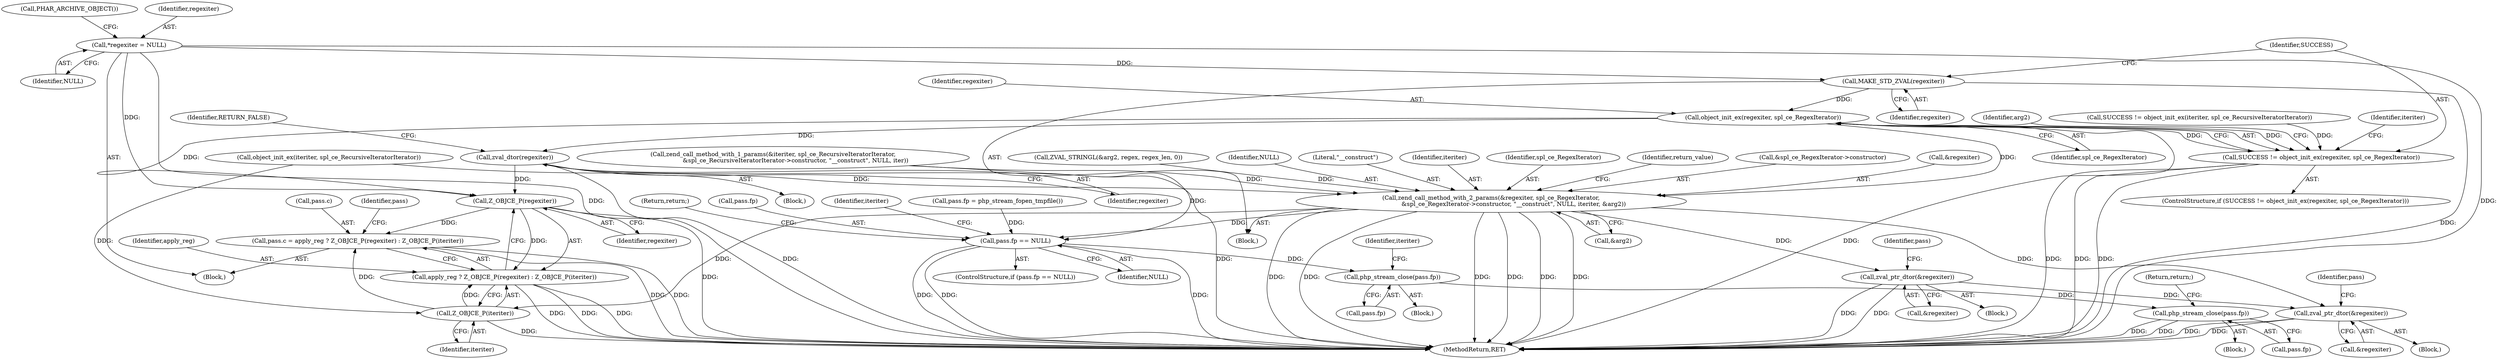 digraph "0_php_bf58162ddf970f63502837f366930e44d6a992cf_3@pointer" {
"1000250" [label="(Call,object_init_ex(regexiter, spl_ce_RegexIterator))"];
"1000245" [label="(Call,MAKE_STD_ZVAL(regexiter))"];
"1000124" [label="(Call,*regexiter = NULL)"];
"1000248" [label="(Call,SUCCESS != object_init_ex(regexiter, spl_ce_RegexIterator))"];
"1000257" [label="(Call,zval_dtor(regexiter))"];
"1000290" [label="(Call,Z_OBJCE_P(regexiter))"];
"1000284" [label="(Call,pass.c = apply_reg ? Z_OBJCE_P(regexiter) : Z_OBJCE_P(iteriter))"];
"1000288" [label="(Call,apply_reg ? Z_OBJCE_P(regexiter) : Z_OBJCE_P(iteriter))"];
"1000269" [label="(Call,zend_call_method_with_2_params(&regexiter, spl_ce_RegexIterator,\n                        &spl_ce_RegexIterator->constructor, \"__construct\", NULL, iteriter, &arg2))"];
"1000292" [label="(Call,Z_OBJCE_P(iteriter))"];
"1000325" [label="(Call,pass.fp == NULL)"];
"1000343" [label="(Call,php_stream_close(pass.fp))"];
"1000357" [label="(Call,php_stream_close(pass.fp))"];
"1000340" [label="(Call,zval_ptr_dtor(&regexiter))"];
"1000354" [label="(Call,zval_ptr_dtor(&regexiter))"];
"1000246" [label="(Identifier,regexiter)"];
"1000336" [label="(Identifier,iteriter)"];
"1000249" [label="(Identifier,SUCCESS)"];
"1000259" [label="(Identifier,RETURN_FALSE)"];
"1000296" [label="(Identifier,pass)"];
"1000354" [label="(Call,zval_ptr_dtor(&regexiter))"];
"1000272" [label="(Identifier,spl_ce_RegexIterator)"];
"1000344" [label="(Call,pass.fp)"];
"1000283" [label="(Identifier,return_value)"];
"1000353" [label="(Block,)"];
"1000103" [label="(Block,)"];
"1000273" [label="(Call,&spl_ce_RegexIterator->constructor)"];
"1000251" [label="(Identifier,regexiter)"];
"1000319" [label="(Call,pass.fp = php_stream_fopen_tmpfile())"];
"1000325" [label="(Call,pass.fp == NULL)"];
"1000253" [label="(Block,)"];
"1000359" [label="(Identifier,pass)"];
"1000284" [label="(Call,pass.c = apply_reg ? Z_OBJCE_P(regexiter) : Z_OBJCE_P(iteriter))"];
"1000270" [label="(Call,&regexiter)"];
"1000258" [label="(Identifier,regexiter)"];
"1000358" [label="(Call,pass.fp)"];
"1000257" [label="(Call,zval_dtor(regexiter))"];
"1000347" [label="(Block,)"];
"1000355" [label="(Call,&regexiter)"];
"1000357" [label="(Call,php_stream_close(pass.fp))"];
"1000331" [label="(Return,return;)"];
"1000280" [label="(Call,&arg2)"];
"1000290" [label="(Call,Z_OBJCE_P(regexiter))"];
"1000252" [label="(Identifier,spl_ce_RegexIterator)"];
"1000340" [label="(Call,zval_ptr_dtor(&regexiter))"];
"1000339" [label="(Block,)"];
"1000128" [label="(Call,PHAR_ARCHIVE_OBJECT())"];
"1000326" [label="(Call,pass.fp)"];
"1000292" [label="(Call,Z_OBJCE_P(iteriter))"];
"1000126" [label="(Identifier,NULL)"];
"1000324" [label="(ControlStructure,if (pass.fp == NULL))"];
"1000199" [label="(Call,SUCCESS != object_init_ex(iteriter, spl_ce_RecursiveIteratorIterator))"];
"1000333" [label="(Block,)"];
"1000201" [label="(Call,object_init_ex(iteriter, spl_ce_RecursiveIteratorIterator))"];
"1000125" [label="(Identifier,regexiter)"];
"1000241" [label="(Block,)"];
"1000263" [label="(Call,ZVAL_STRINGL(&arg2, regex, regex_len, 0))"];
"1000329" [label="(Identifier,NULL)"];
"1000212" [label="(Call,zend_call_method_with_1_params(&iteriter, spl_ce_RecursiveIteratorIterator,\n                        &spl_ce_RecursiveIteratorIterator->constructor, \"__construct\", NULL, iter))"];
"1000341" [label="(Call,&regexiter)"];
"1000345" [label="(Identifier,pass)"];
"1000248" [label="(Call,SUCCESS != object_init_ex(regexiter, spl_ce_RegexIterator))"];
"1000247" [label="(ControlStructure,if (SUCCESS != object_init_ex(regexiter, spl_ce_RegexIterator)))"];
"1000285" [label="(Call,pass.c)"];
"1000269" [label="(Call,zend_call_method_with_2_params(&regexiter, spl_ce_RegexIterator,\n                        &spl_ce_RegexIterator->constructor, \"__construct\", NULL, iteriter, &arg2))"];
"1000288" [label="(Call,apply_reg ? Z_OBJCE_P(regexiter) : Z_OBJCE_P(iteriter))"];
"1000289" [label="(Identifier,apply_reg)"];
"1000256" [label="(Identifier,iteriter)"];
"1000278" [label="(Identifier,NULL)"];
"1000277" [label="(Literal,\"__construct\")"];
"1000389" [label="(MethodReturn,RET)"];
"1000250" [label="(Call,object_init_ex(regexiter, spl_ce_RegexIterator))"];
"1000245" [label="(Call,MAKE_STD_ZVAL(regexiter))"];
"1000279" [label="(Identifier,iteriter)"];
"1000343" [label="(Call,php_stream_close(pass.fp))"];
"1000291" [label="(Identifier,regexiter)"];
"1000361" [label="(Return,return;)"];
"1000262" [label="(Identifier,arg2)"];
"1000124" [label="(Call,*regexiter = NULL)"];
"1000293" [label="(Identifier,iteriter)"];
"1000350" [label="(Identifier,iteriter)"];
"1000250" -> "1000248"  [label="AST: "];
"1000250" -> "1000252"  [label="CFG: "];
"1000251" -> "1000250"  [label="AST: "];
"1000252" -> "1000250"  [label="AST: "];
"1000248" -> "1000250"  [label="CFG: "];
"1000250" -> "1000389"  [label="DDG: "];
"1000250" -> "1000248"  [label="DDG: "];
"1000250" -> "1000248"  [label="DDG: "];
"1000245" -> "1000250"  [label="DDG: "];
"1000250" -> "1000257"  [label="DDG: "];
"1000250" -> "1000269"  [label="DDG: "];
"1000250" -> "1000290"  [label="DDG: "];
"1000245" -> "1000241"  [label="AST: "];
"1000245" -> "1000246"  [label="CFG: "];
"1000246" -> "1000245"  [label="AST: "];
"1000249" -> "1000245"  [label="CFG: "];
"1000245" -> "1000389"  [label="DDG: "];
"1000124" -> "1000245"  [label="DDG: "];
"1000124" -> "1000103"  [label="AST: "];
"1000124" -> "1000126"  [label="CFG: "];
"1000125" -> "1000124"  [label="AST: "];
"1000126" -> "1000124"  [label="AST: "];
"1000128" -> "1000124"  [label="CFG: "];
"1000124" -> "1000389"  [label="DDG: "];
"1000124" -> "1000389"  [label="DDG: "];
"1000124" -> "1000290"  [label="DDG: "];
"1000248" -> "1000247"  [label="AST: "];
"1000249" -> "1000248"  [label="AST: "];
"1000256" -> "1000248"  [label="CFG: "];
"1000262" -> "1000248"  [label="CFG: "];
"1000248" -> "1000389"  [label="DDG: "];
"1000248" -> "1000389"  [label="DDG: "];
"1000248" -> "1000389"  [label="DDG: "];
"1000199" -> "1000248"  [label="DDG: "];
"1000257" -> "1000253"  [label="AST: "];
"1000257" -> "1000258"  [label="CFG: "];
"1000258" -> "1000257"  [label="AST: "];
"1000259" -> "1000257"  [label="CFG: "];
"1000257" -> "1000389"  [label="DDG: "];
"1000257" -> "1000389"  [label="DDG: "];
"1000257" -> "1000290"  [label="DDG: "];
"1000290" -> "1000288"  [label="AST: "];
"1000290" -> "1000291"  [label="CFG: "];
"1000291" -> "1000290"  [label="AST: "];
"1000288" -> "1000290"  [label="CFG: "];
"1000290" -> "1000389"  [label="DDG: "];
"1000290" -> "1000284"  [label="DDG: "];
"1000290" -> "1000288"  [label="DDG: "];
"1000284" -> "1000103"  [label="AST: "];
"1000284" -> "1000288"  [label="CFG: "];
"1000285" -> "1000284"  [label="AST: "];
"1000288" -> "1000284"  [label="AST: "];
"1000296" -> "1000284"  [label="CFG: "];
"1000284" -> "1000389"  [label="DDG: "];
"1000284" -> "1000389"  [label="DDG: "];
"1000292" -> "1000284"  [label="DDG: "];
"1000288" -> "1000292"  [label="CFG: "];
"1000289" -> "1000288"  [label="AST: "];
"1000292" -> "1000288"  [label="AST: "];
"1000288" -> "1000389"  [label="DDG: "];
"1000288" -> "1000389"  [label="DDG: "];
"1000288" -> "1000389"  [label="DDG: "];
"1000292" -> "1000288"  [label="DDG: "];
"1000269" -> "1000241"  [label="AST: "];
"1000269" -> "1000280"  [label="CFG: "];
"1000270" -> "1000269"  [label="AST: "];
"1000272" -> "1000269"  [label="AST: "];
"1000273" -> "1000269"  [label="AST: "];
"1000277" -> "1000269"  [label="AST: "];
"1000278" -> "1000269"  [label="AST: "];
"1000279" -> "1000269"  [label="AST: "];
"1000280" -> "1000269"  [label="AST: "];
"1000283" -> "1000269"  [label="CFG: "];
"1000269" -> "1000389"  [label="DDG: "];
"1000269" -> "1000389"  [label="DDG: "];
"1000269" -> "1000389"  [label="DDG: "];
"1000269" -> "1000389"  [label="DDG: "];
"1000269" -> "1000389"  [label="DDG: "];
"1000269" -> "1000389"  [label="DDG: "];
"1000212" -> "1000269"  [label="DDG: "];
"1000201" -> "1000269"  [label="DDG: "];
"1000263" -> "1000269"  [label="DDG: "];
"1000269" -> "1000292"  [label="DDG: "];
"1000269" -> "1000325"  [label="DDG: "];
"1000269" -> "1000340"  [label="DDG: "];
"1000269" -> "1000354"  [label="DDG: "];
"1000292" -> "1000293"  [label="CFG: "];
"1000293" -> "1000292"  [label="AST: "];
"1000292" -> "1000389"  [label="DDG: "];
"1000201" -> "1000292"  [label="DDG: "];
"1000325" -> "1000324"  [label="AST: "];
"1000325" -> "1000329"  [label="CFG: "];
"1000326" -> "1000325"  [label="AST: "];
"1000329" -> "1000325"  [label="AST: "];
"1000331" -> "1000325"  [label="CFG: "];
"1000336" -> "1000325"  [label="CFG: "];
"1000325" -> "1000389"  [label="DDG: "];
"1000325" -> "1000389"  [label="DDG: "];
"1000325" -> "1000389"  [label="DDG: "];
"1000319" -> "1000325"  [label="DDG: "];
"1000212" -> "1000325"  [label="DDG: "];
"1000325" -> "1000343"  [label="DDG: "];
"1000343" -> "1000333"  [label="AST: "];
"1000343" -> "1000344"  [label="CFG: "];
"1000344" -> "1000343"  [label="AST: "];
"1000350" -> "1000343"  [label="CFG: "];
"1000343" -> "1000357"  [label="DDG: "];
"1000357" -> "1000347"  [label="AST: "];
"1000357" -> "1000358"  [label="CFG: "];
"1000358" -> "1000357"  [label="AST: "];
"1000361" -> "1000357"  [label="CFG: "];
"1000357" -> "1000389"  [label="DDG: "];
"1000357" -> "1000389"  [label="DDG: "];
"1000340" -> "1000339"  [label="AST: "];
"1000340" -> "1000341"  [label="CFG: "];
"1000341" -> "1000340"  [label="AST: "];
"1000345" -> "1000340"  [label="CFG: "];
"1000340" -> "1000389"  [label="DDG: "];
"1000340" -> "1000389"  [label="DDG: "];
"1000340" -> "1000354"  [label="DDG: "];
"1000354" -> "1000353"  [label="AST: "];
"1000354" -> "1000355"  [label="CFG: "];
"1000355" -> "1000354"  [label="AST: "];
"1000359" -> "1000354"  [label="CFG: "];
"1000354" -> "1000389"  [label="DDG: "];
"1000354" -> "1000389"  [label="DDG: "];
}
